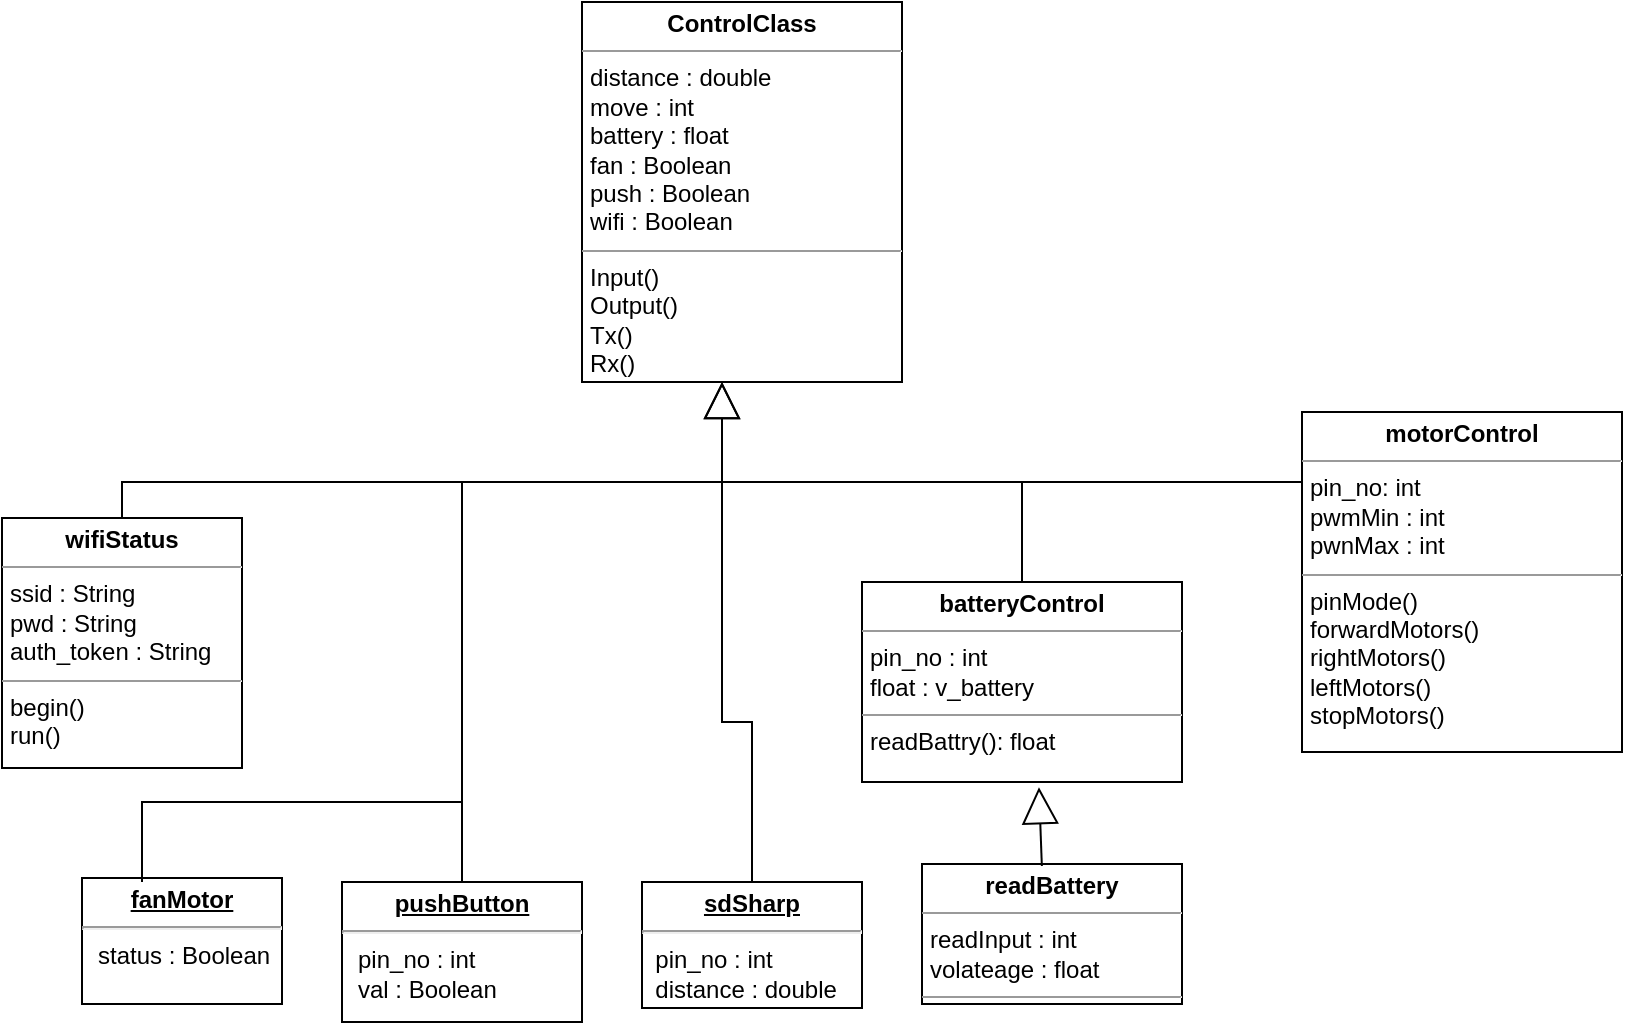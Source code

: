 <mxfile version="10.6.5" type="device"><diagram id="HL-xv0jPRO18SOZHoejr" name="Page-1"><mxGraphModel dx="1010" dy="533" grid="1" gridSize="10" guides="1" tooltips="1" connect="1" arrows="1" fold="1" page="1" pageScale="1" pageWidth="850" pageHeight="1100" math="0" shadow="0"><root><mxCell id="0"/><mxCell id="1" parent="0"/><mxCell id="SQxxf334spLTougqIHGp-1" value="&lt;p style=&quot;margin: 0px ; margin-top: 4px ; text-align: center&quot;&gt;&lt;b&gt;motorControl&lt;/b&gt;&lt;/p&gt;&lt;hr size=&quot;1&quot;&gt;&lt;p style=&quot;margin: 0px ; margin-left: 4px&quot;&gt;pin_no: int&lt;/p&gt;&lt;p style=&quot;margin: 0px ; margin-left: 4px&quot;&gt;pwmMin : int&lt;/p&gt;&lt;p style=&quot;margin: 0px ; margin-left: 4px&quot;&gt;pwnMax : int&lt;/p&gt;&lt;hr size=&quot;1&quot;&gt;&lt;p style=&quot;margin: 0px ; margin-left: 4px&quot;&gt;pinMode()&lt;/p&gt;&lt;p style=&quot;margin: 0px ; margin-left: 4px&quot;&gt;forwardMotors()&lt;/p&gt;&lt;p style=&quot;margin: 0px ; margin-left: 4px&quot;&gt;rightMotors()&lt;/p&gt;&lt;p style=&quot;margin: 0px ; margin-left: 4px&quot;&gt;leftMotors()&lt;/p&gt;&lt;p style=&quot;margin: 0px ; margin-left: 4px&quot;&gt;stopMotors()&lt;/p&gt;&lt;p style=&quot;margin: 0px ; margin-left: 4px&quot;&gt;&amp;nbsp;&lt;/p&gt;&lt;p style=&quot;margin: 0px ; margin-left: 4px&quot;&gt;&lt;br&gt;&lt;/p&gt;" style="verticalAlign=top;align=left;overflow=fill;fontSize=12;fontFamily=Helvetica;html=1;" parent="1" vertex="1"><mxGeometry x="660" y="245" width="160" height="170" as="geometry"/></mxCell><mxCell id="SQxxf334spLTougqIHGp-2" value="&lt;p style=&quot;margin: 0px ; margin-top: 4px ; text-align: center&quot;&gt;&lt;b&gt;readBattery&lt;/b&gt;&lt;/p&gt;&lt;hr size=&quot;1&quot;&gt;&lt;p style=&quot;margin: 0px ; margin-left: 4px&quot;&gt;readInput : int&lt;/p&gt;&lt;p style=&quot;margin: 0px ; margin-left: 4px&quot;&gt;volateage : float&lt;/p&gt;&lt;hr size=&quot;1&quot;&gt;&lt;p style=&quot;margin: 0px ; margin-left: 4px&quot;&gt;+ method():&amp;nbsp;&lt;/p&gt;" style="verticalAlign=top;align=left;overflow=fill;fontSize=12;fontFamily=Helvetica;html=1;" parent="1" vertex="1"><mxGeometry x="470" y="471" width="130" height="70" as="geometry"/></mxCell><mxCell id="SQxxf334spLTougqIHGp-3" value="&lt;p style=&quot;margin: 0px ; margin-top: 4px ; text-align: center&quot;&gt;&lt;b&gt;batteryControl&lt;/b&gt;&lt;/p&gt;&lt;hr size=&quot;1&quot;&gt;&lt;p style=&quot;margin: 0px ; margin-left: 4px&quot;&gt;pin_no : int&lt;/p&gt;&lt;p style=&quot;margin: 0px ; margin-left: 4px&quot;&gt;float : v_battery&lt;/p&gt;&lt;hr size=&quot;1&quot;&gt;&lt;p style=&quot;margin: 0px ; margin-left: 4px&quot;&gt;readBattry(): float&lt;/p&gt;" style="verticalAlign=top;align=left;overflow=fill;fontSize=12;fontFamily=Helvetica;html=1;" parent="1" vertex="1"><mxGeometry x="440" y="330" width="160" height="100" as="geometry"/></mxCell><mxCell id="SQxxf334spLTougqIHGp-4" value="&lt;p style=&quot;margin: 0px ; margin-top: 4px ; text-align: center ; text-decoration: underline&quot;&gt;&lt;b&gt;sdSharp&lt;/b&gt;&lt;/p&gt;&lt;hr&gt;&amp;nbsp; pin_no : int&lt;br&gt;&amp;nbsp; distance :&amp;nbsp;&lt;span&gt;double&lt;/span&gt;&lt;br&gt;" style="verticalAlign=top;align=left;overflow=fill;fontSize=12;fontFamily=Helvetica;html=1;" parent="1" vertex="1"><mxGeometry x="330" y="480" width="110" height="63" as="geometry"/></mxCell><mxCell id="SQxxf334spLTougqIHGp-5" value="&lt;p style=&quot;margin: 0px ; margin-top: 4px ; text-align: center ; text-decoration: underline&quot;&gt;&lt;b&gt;pushButton&lt;/b&gt;&lt;/p&gt;&lt;hr&gt;&lt;p style=&quot;margin: 0px ; margin-left: 8px&quot;&gt;pin_no : int&lt;/p&gt;&lt;p style=&quot;margin: 0px ; margin-left: 8px&quot;&gt;val : Boolean&lt;/p&gt;" style="verticalAlign=top;align=left;overflow=fill;fontSize=12;fontFamily=Helvetica;html=1;" parent="1" vertex="1"><mxGeometry x="180" y="480" width="120" height="70" as="geometry"/></mxCell><mxCell id="SQxxf334spLTougqIHGp-6" value="&lt;p style=&quot;margin: 0px ; margin-top: 4px ; text-align: center ; text-decoration: underline&quot;&gt;&lt;b&gt;fanMotor&lt;/b&gt;&lt;/p&gt;&lt;hr&gt;&lt;p style=&quot;margin: 0px ; margin-left: 8px&quot;&gt;status : Boolean&lt;/p&gt;" style="verticalAlign=top;align=left;overflow=fill;fontSize=12;fontFamily=Helvetica;html=1;" parent="1" vertex="1"><mxGeometry x="50" y="478" width="100" height="63" as="geometry"/></mxCell><mxCell id="SQxxf334spLTougqIHGp-7" value="" style="endArrow=block;endSize=16;endFill=0;html=1;exitX=0.461;exitY=0.014;exitDx=0;exitDy=0;exitPerimeter=0;entryX=0.553;entryY=1.026;entryDx=0;entryDy=0;entryPerimeter=0;" parent="1" source="SQxxf334spLTougqIHGp-2" target="SQxxf334spLTougqIHGp-3" edge="1"><mxGeometry width="160" relative="1" as="geometry"><mxPoint x="400" y="450" as="sourcePoint"/><mxPoint x="500" y="424" as="targetPoint"/></mxGeometry></mxCell><mxCell id="SQxxf334spLTougqIHGp-10" value="&lt;p style=&quot;margin: 0px ; margin-top: 4px ; text-align: center&quot;&gt;&lt;b&gt;ControlClass&lt;/b&gt;&lt;/p&gt;&lt;hr size=&quot;1&quot;&gt;&lt;p style=&quot;margin: 0px ; margin-left: 4px&quot;&gt;distance : double&lt;/p&gt;&lt;p style=&quot;margin: 0px ; margin-left: 4px&quot;&gt;move : int&lt;/p&gt;&lt;p style=&quot;margin: 0px ; margin-left: 4px&quot;&gt;battery : float&lt;/p&gt;&lt;p style=&quot;margin: 0px ; margin-left: 4px&quot;&gt;fan : Boolean&lt;/p&gt;&lt;p style=&quot;margin: 0px ; margin-left: 4px&quot;&gt;push : Boolean&lt;/p&gt;&lt;p style=&quot;margin: 0px ; margin-left: 4px&quot;&gt;wifi : Boolean&lt;/p&gt;&lt;hr size=&quot;1&quot;&gt;&lt;p style=&quot;margin: 0px ; margin-left: 4px&quot;&gt;Input()&lt;/p&gt;&lt;p style=&quot;margin: 0px ; margin-left: 4px&quot;&gt;Output()&lt;/p&gt;&lt;p style=&quot;margin: 0px ; margin-left: 4px&quot;&gt;Tx()&lt;/p&gt;&lt;p style=&quot;margin: 0px ; margin-left: 4px&quot;&gt;Rx()&lt;/p&gt;" style="verticalAlign=top;align=left;overflow=fill;fontSize=12;fontFamily=Helvetica;html=1;" parent="1" vertex="1"><mxGeometry x="300" y="40" width="160" height="190" as="geometry"/></mxCell><mxCell id="SQxxf334spLTougqIHGp-13" value="&lt;p style=&quot;margin: 0px ; margin-top: 4px ; text-align: center&quot;&gt;&lt;b&gt;wifiStatus&lt;/b&gt;&lt;/p&gt;&lt;hr size=&quot;1&quot;&gt;&lt;p style=&quot;margin: 0px ; margin-left: 4px&quot;&gt;ssid : String&lt;/p&gt;&lt;p style=&quot;margin: 0px ; margin-left: 4px&quot;&gt;pwd : String&lt;/p&gt;&lt;p style=&quot;margin: 0px ; margin-left: 4px&quot;&gt;auth_token : String&amp;nbsp;&lt;/p&gt;&lt;hr size=&quot;1&quot;&gt;&lt;p style=&quot;margin: 0px ; margin-left: 4px&quot;&gt;begin()&lt;/p&gt;&lt;p style=&quot;margin: 0px ; margin-left: 4px&quot;&gt;run()&amp;nbsp;&lt;/p&gt;" style="verticalAlign=top;align=left;overflow=fill;fontSize=12;fontFamily=Helvetica;html=1;" parent="1" vertex="1"><mxGeometry x="10" y="298" width="120" height="125" as="geometry"/></mxCell><mxCell id="SQxxf334spLTougqIHGp-18" value="" style="endArrow=block;endSize=16;endFill=0;html=1;exitX=0.5;exitY=0;exitDx=0;exitDy=0;entryX=0.553;entryY=1.026;entryDx=0;entryDy=0;entryPerimeter=0;edgeStyle=orthogonalEdgeStyle;rounded=0;" parent="1" source="SQxxf334spLTougqIHGp-13" edge="1"><mxGeometry width="160" relative="1" as="geometry"><mxPoint x="372" y="289" as="sourcePoint"/><mxPoint x="370" y="230" as="targetPoint"/><Array as="points"><mxPoint x="70" y="280"/><mxPoint x="370" y="280"/></Array></mxGeometry></mxCell><mxCell id="SQxxf334spLTougqIHGp-19" value="" style="endArrow=block;endSize=16;endFill=0;html=1;exitX=0.5;exitY=0;exitDx=0;exitDy=0;rounded=0;" parent="1" source="SQxxf334spLTougqIHGp-3" edge="1"><mxGeometry width="160" relative="1" as="geometry"><mxPoint x="540" y="482" as="sourcePoint"/><mxPoint x="370" y="230" as="targetPoint"/><Array as="points"><mxPoint x="520" y="280"/><mxPoint x="370" y="280"/></Array></mxGeometry></mxCell><mxCell id="SQxxf334spLTougqIHGp-20" value="" style="endArrow=none;html=1;rounded=0;" parent="1" edge="1"><mxGeometry width="50" height="50" relative="1" as="geometry"><mxPoint x="510" y="280" as="sourcePoint"/><mxPoint x="640" y="280" as="targetPoint"/><Array as="points"><mxPoint x="660" y="280"/></Array></mxGeometry></mxCell><mxCell id="SQxxf334spLTougqIHGp-21" value="" style="endArrow=none;html=1;exitX=0.5;exitY=0;exitDx=0;exitDy=0;rounded=0;" parent="1" source="SQxxf334spLTougqIHGp-4" edge="1"><mxGeometry width="50" height="50" relative="1" as="geometry"><mxPoint x="360" y="330" as="sourcePoint"/><mxPoint x="370" y="280" as="targetPoint"/><Array as="points"><mxPoint x="385" y="450"/><mxPoint x="385" y="400"/><mxPoint x="370" y="400"/></Array></mxGeometry></mxCell><mxCell id="SQxxf334spLTougqIHGp-22" value="" style="endArrow=none;html=1;exitX=0.5;exitY=0;exitDx=0;exitDy=0;" parent="1" source="SQxxf334spLTougqIHGp-5" edge="1"><mxGeometry width="50" height="50" relative="1" as="geometry"><mxPoint x="210" y="330" as="sourcePoint"/><mxPoint x="240" y="280" as="targetPoint"/></mxGeometry></mxCell><mxCell id="SQxxf334spLTougqIHGp-23" value="" style="endArrow=none;html=1;rounded=0;" parent="1" edge="1"><mxGeometry width="50" height="50" relative="1" as="geometry"><mxPoint x="80" y="480" as="sourcePoint"/><mxPoint x="240" y="440" as="targetPoint"/><Array as="points"><mxPoint x="80" y="440"/></Array></mxGeometry></mxCell></root></mxGraphModel></diagram></mxfile>